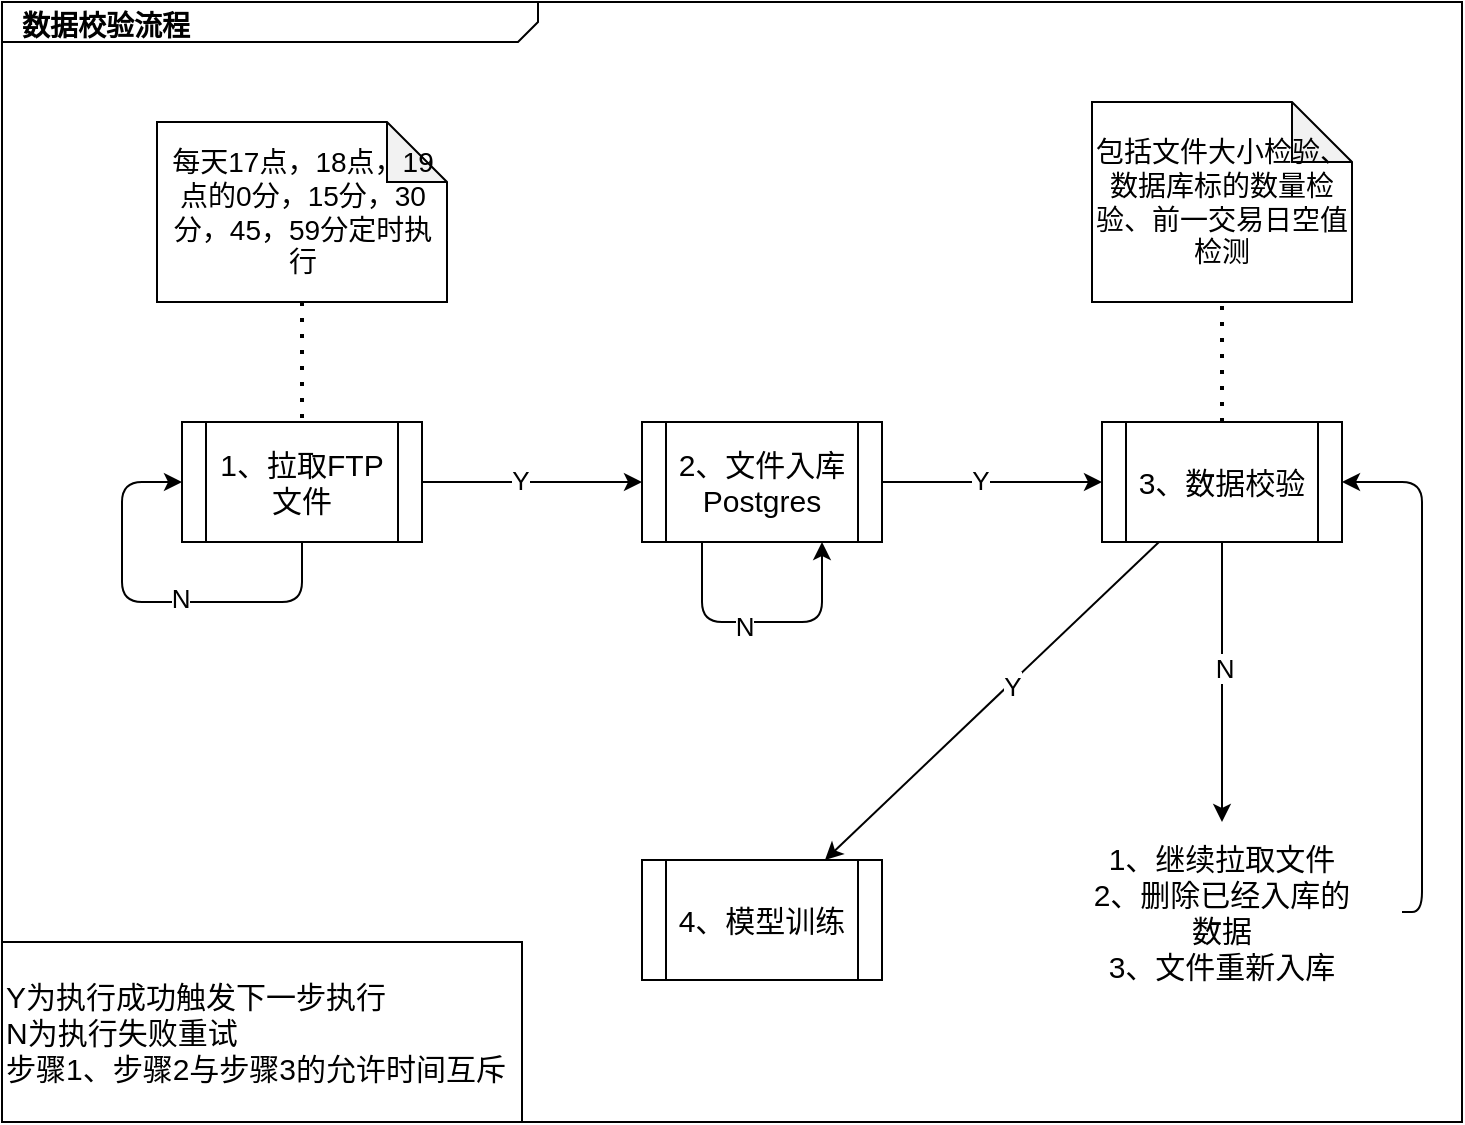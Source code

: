 <mxfile version="14.5.1" type="github">
  <diagram name="Page-1" id="929967ad-93f9-6ef4-fab6-5d389245f69c">
    <mxGraphModel dx="946" dy="540" grid="1" gridSize="10" guides="1" tooltips="1" connect="1" arrows="1" fold="1" page="1" pageScale="1.5" pageWidth="1169" pageHeight="826" background="none" math="0" shadow="0">
      <root>
        <mxCell id="0" style=";html=1;" />
        <mxCell id="1" style=";html=1;" parent="0" />
        <mxCell id="1672d66443f91eb5-1" value="&lt;p style=&quot;margin: 4px 0px 0px 10px ; text-align: left ; font-size: 14px&quot;&gt;&lt;b&gt;&lt;font style=&quot;font-size: 14px&quot;&gt;数据校验流程&lt;/font&gt;&lt;/b&gt;&lt;/p&gt;&lt;p style=&quot;margin: 4px 0px 0px 10px ; text-align: left ; font-size: 14px&quot;&gt;&lt;b&gt;&lt;br&gt;&lt;/b&gt;&lt;/p&gt;" style="html=1;strokeWidth=1;shape=mxgraph.sysml.package;html=1;overflow=fill;whiteSpace=wrap;fillColor=none;gradientColor=none;fontSize=12;align=center;labelX=268.06;" parent="1" vertex="1">
          <mxGeometry x="320" y="160" width="730" height="560" as="geometry" />
        </mxCell>
        <mxCell id="1672d66443f91eb5-21" style="edgeStyle=none;rounded=0;html=1;dashed=1;endArrow=none;endFill=0;jettySize=auto;orthogonalLoop=1;" parent="1" edge="1">
          <mxGeometry relative="1" as="geometry">
            <mxPoint x="1137.417" y="605" as="sourcePoint" />
          </mxGeometry>
        </mxCell>
        <mxCell id="1672d66443f91eb5-18" style="edgeStyle=orthogonalEdgeStyle;rounded=0;html=1;endArrow=circlePlus;endFill=0;jettySize=auto;orthogonalLoop=1;entryX=0.75;entryY=1;" parent="1" edge="1">
          <mxGeometry relative="1" as="geometry">
            <Array as="points">
              <mxPoint x="1017" y="625" />
              <mxPoint x="757" y="625" />
            </Array>
            <mxPoint x="757" y="605" as="targetPoint" />
          </mxGeometry>
        </mxCell>
        <mxCell id="1672d66443f91eb5-22" style="edgeStyle=none;rounded=0;html=1;dashed=1;endArrow=none;endFill=0;jettySize=auto;orthogonalLoop=1;" parent="1" edge="1">
          <mxGeometry relative="1" as="geometry">
            <mxPoint x="1017.0" y="425" as="targetPoint" />
          </mxGeometry>
        </mxCell>
        <mxCell id="YW8MqsATVoZjDShnHfKY-1" value="&lt;font style=&quot;font-size: 15px&quot;&gt;1、拉取FTP文件&lt;/font&gt;" style="shape=process;whiteSpace=wrap;html=1;backgroundOutline=1;" parent="1" vertex="1">
          <mxGeometry x="410" y="370" width="120" height="60" as="geometry" />
        </mxCell>
        <mxCell id="YW8MqsATVoZjDShnHfKY-3" value="" style="endArrow=classic;html=1;exitX=0.5;exitY=1;exitDx=0;exitDy=0;entryX=0;entryY=0.5;entryDx=0;entryDy=0;" parent="1" source="YW8MqsATVoZjDShnHfKY-1" target="YW8MqsATVoZjDShnHfKY-1" edge="1">
          <mxGeometry width="50" height="50" relative="1" as="geometry">
            <mxPoint x="770" y="650" as="sourcePoint" />
            <mxPoint x="820" y="600" as="targetPoint" />
            <Array as="points">
              <mxPoint x="470" y="460" />
              <mxPoint x="380" y="460" />
              <mxPoint x="380" y="400" />
            </Array>
          </mxGeometry>
        </mxCell>
        <mxCell id="YW8MqsATVoZjDShnHfKY-4" value="N" style="edgeLabel;html=1;align=center;verticalAlign=middle;resizable=0;points=[];fontSize=13;" parent="YW8MqsATVoZjDShnHfKY-3" vertex="1" connectable="0">
          <mxGeometry x="-0.129" y="-2" relative="1" as="geometry">
            <mxPoint as="offset" />
          </mxGeometry>
        </mxCell>
        <mxCell id="YW8MqsATVoZjDShnHfKY-5" value="" style="endArrow=classic;html=1;exitX=1;exitY=0.5;exitDx=0;exitDy=0;entryX=0;entryY=0.5;entryDx=0;entryDy=0;" parent="1" source="YW8MqsATVoZjDShnHfKY-1" target="YW8MqsATVoZjDShnHfKY-6" edge="1">
          <mxGeometry width="50" height="50" relative="1" as="geometry">
            <mxPoint x="770" y="650" as="sourcePoint" />
            <mxPoint x="820" y="600" as="targetPoint" />
          </mxGeometry>
        </mxCell>
        <mxCell id="YW8MqsATVoZjDShnHfKY-7" value="Y" style="edgeLabel;html=1;align=center;verticalAlign=middle;resizable=0;points=[];fontSize=13;" parent="YW8MqsATVoZjDShnHfKY-5" vertex="1" connectable="0">
          <mxGeometry x="-0.106" y="1" relative="1" as="geometry">
            <mxPoint as="offset" />
          </mxGeometry>
        </mxCell>
        <mxCell id="YW8MqsATVoZjDShnHfKY-6" value="&lt;font style=&quot;font-size: 15px&quot;&gt;2、文件入库Postgres&lt;/font&gt;" style="shape=process;whiteSpace=wrap;html=1;backgroundOutline=1;" parent="1" vertex="1">
          <mxGeometry x="640" y="370" width="120" height="60" as="geometry" />
        </mxCell>
        <mxCell id="YW8MqsATVoZjDShnHfKY-8" value="" style="endArrow=classic;html=1;exitX=0.25;exitY=1;exitDx=0;exitDy=0;entryX=0.75;entryY=1;entryDx=0;entryDy=0;" parent="1" source="YW8MqsATVoZjDShnHfKY-6" target="YW8MqsATVoZjDShnHfKY-6" edge="1">
          <mxGeometry width="50" height="50" relative="1" as="geometry">
            <mxPoint x="480" y="440" as="sourcePoint" />
            <mxPoint x="420" y="410" as="targetPoint" />
            <Array as="points">
              <mxPoint x="670" y="470" />
              <mxPoint x="730" y="470" />
            </Array>
          </mxGeometry>
        </mxCell>
        <mxCell id="YW8MqsATVoZjDShnHfKY-9" value="N" style="edgeLabel;html=1;align=center;verticalAlign=middle;resizable=0;points=[];fontSize=13;" parent="YW8MqsATVoZjDShnHfKY-8" vertex="1" connectable="0">
          <mxGeometry x="-0.129" y="-2" relative="1" as="geometry">
            <mxPoint as="offset" />
          </mxGeometry>
        </mxCell>
        <mxCell id="YW8MqsATVoZjDShnHfKY-10" value="&lt;font style=&quot;font-size: 15px&quot;&gt;3、数据校验&lt;/font&gt;" style="shape=process;whiteSpace=wrap;html=1;backgroundOutline=1;" parent="1" vertex="1">
          <mxGeometry x="870" y="370" width="120" height="60" as="geometry" />
        </mxCell>
        <mxCell id="YW8MqsATVoZjDShnHfKY-11" value="&lt;font style=&quot;font-size: 14px&quot;&gt;包括文件大小检验、数据库标的数量检验、前一交易日空值检测&lt;/font&gt;" style="shape=note;whiteSpace=wrap;html=1;backgroundOutline=1;darkOpacity=0.05;fontSize=13;" parent="1" vertex="1">
          <mxGeometry x="865" y="210" width="130" height="100" as="geometry" />
        </mxCell>
        <mxCell id="YW8MqsATVoZjDShnHfKY-12" value="" style="endArrow=none;dashed=1;html=1;dashPattern=1 3;strokeWidth=2;fontSize=13;" parent="1" source="YW8MqsATVoZjDShnHfKY-10" target="YW8MqsATVoZjDShnHfKY-11" edge="1">
          <mxGeometry width="50" height="50" relative="1" as="geometry">
            <mxPoint x="770" y="650" as="sourcePoint" />
            <mxPoint x="820" y="600" as="targetPoint" />
          </mxGeometry>
        </mxCell>
        <mxCell id="YW8MqsATVoZjDShnHfKY-13" value="" style="endArrow=classic;html=1;" parent="1" source="YW8MqsATVoZjDShnHfKY-6" target="YW8MqsATVoZjDShnHfKY-10" edge="1">
          <mxGeometry width="50" height="50" relative="1" as="geometry">
            <mxPoint x="767" y="399.41" as="sourcePoint" />
            <mxPoint x="870" y="399" as="targetPoint" />
          </mxGeometry>
        </mxCell>
        <mxCell id="YW8MqsATVoZjDShnHfKY-14" value="Y" style="edgeLabel;html=1;align=center;verticalAlign=middle;resizable=0;points=[];fontSize=13;" parent="YW8MqsATVoZjDShnHfKY-13" vertex="1" connectable="0">
          <mxGeometry x="-0.106" y="1" relative="1" as="geometry">
            <mxPoint as="offset" />
          </mxGeometry>
        </mxCell>
        <mxCell id="YW8MqsATVoZjDShnHfKY-15" value="&lt;font style=&quot;font-size: 15px&quot;&gt;4、模型训练&lt;/font&gt;" style="shape=process;whiteSpace=wrap;html=1;backgroundOutline=1;" parent="1" vertex="1">
          <mxGeometry x="640" y="589" width="120" height="60" as="geometry" />
        </mxCell>
        <mxCell id="YW8MqsATVoZjDShnHfKY-16" value="&lt;font style=&quot;font-size: 14px&quot;&gt;每天17点，18点，19点的0分，15分，30分，45，59分定时执行&lt;/font&gt;" style="shape=note;whiteSpace=wrap;html=1;backgroundOutline=1;darkOpacity=0.05;fontSize=13;" parent="1" vertex="1">
          <mxGeometry x="397.5" y="220" width="145" height="90" as="geometry" />
        </mxCell>
        <mxCell id="YW8MqsATVoZjDShnHfKY-17" value="" style="endArrow=none;dashed=1;html=1;dashPattern=1 3;strokeWidth=2;fontSize=13;" parent="1" source="YW8MqsATVoZjDShnHfKY-16" target="YW8MqsATVoZjDShnHfKY-1" edge="1">
          <mxGeometry width="50" height="50" relative="1" as="geometry">
            <mxPoint x="300" y="399.41" as="sourcePoint" />
            <mxPoint x="410" y="399.41" as="targetPoint" />
          </mxGeometry>
        </mxCell>
        <mxCell id="YW8MqsATVoZjDShnHfKY-18" value="&lt;font style=&quot;font-size: 15px&quot;&gt;1、继续拉取文件&lt;br&gt;2、删除已经入库的数据&lt;br&gt;3、文件重新入库&lt;/font&gt;" style="shape=process;whiteSpace=wrap;html=1;backgroundOutline=1;strokeColor=none;" parent="1" vertex="1">
          <mxGeometry x="840" y="570" width="180" height="90" as="geometry" />
        </mxCell>
        <mxCell id="YW8MqsATVoZjDShnHfKY-19" value="" style="endArrow=classic;html=1;" parent="1" source="YW8MqsATVoZjDShnHfKY-10" target="YW8MqsATVoZjDShnHfKY-18" edge="1">
          <mxGeometry width="50" height="50" relative="1" as="geometry">
            <mxPoint x="770" y="410" as="sourcePoint" />
            <mxPoint x="880" y="410" as="targetPoint" />
          </mxGeometry>
        </mxCell>
        <mxCell id="YW8MqsATVoZjDShnHfKY-20" value="N" style="edgeLabel;html=1;align=center;verticalAlign=middle;resizable=0;points=[];fontSize=13;" parent="YW8MqsATVoZjDShnHfKY-19" vertex="1" connectable="0">
          <mxGeometry x="-0.106" y="1" relative="1" as="geometry">
            <mxPoint as="offset" />
          </mxGeometry>
        </mxCell>
        <mxCell id="YW8MqsATVoZjDShnHfKY-21" value="" style="endArrow=classic;html=1;" parent="1" source="YW8MqsATVoZjDShnHfKY-10" target="YW8MqsATVoZjDShnHfKY-15" edge="1">
          <mxGeometry width="50" height="50" relative="1" as="geometry">
            <mxPoint x="940" y="440" as="sourcePoint" />
            <mxPoint x="940" y="580" as="targetPoint" />
          </mxGeometry>
        </mxCell>
        <mxCell id="YW8MqsATVoZjDShnHfKY-22" value="Y" style="edgeLabel;html=1;align=center;verticalAlign=middle;resizable=0;points=[];fontSize=13;" parent="YW8MqsATVoZjDShnHfKY-21" vertex="1" connectable="0">
          <mxGeometry x="-0.106" y="1" relative="1" as="geometry">
            <mxPoint as="offset" />
          </mxGeometry>
        </mxCell>
        <mxCell id="YW8MqsATVoZjDShnHfKY-24" value="" style="endArrow=classic;html=1;entryX=1;entryY=0.5;entryDx=0;entryDy=0;exitX=1;exitY=0.5;exitDx=0;exitDy=0;" parent="1" source="YW8MqsATVoZjDShnHfKY-18" target="YW8MqsATVoZjDShnHfKY-10" edge="1">
          <mxGeometry width="50" height="50" relative="1" as="geometry">
            <mxPoint x="940" y="580" as="sourcePoint" />
            <mxPoint x="940" y="440" as="targetPoint" />
            <Array as="points">
              <mxPoint x="1030" y="615" />
              <mxPoint x="1030" y="400" />
            </Array>
          </mxGeometry>
        </mxCell>
        <mxCell id="YW8MqsATVoZjDShnHfKY-27" value="&lt;span style=&quot;font-size: 15px&quot;&gt;Y为执行成功触发下一步执行&lt;br&gt;N为执行失败重试&lt;br&gt;步骤1、步骤2与步骤3的允许时间互斥&lt;br&gt;&lt;/span&gt;" style="text;html=1;fillColor=none;align=left;verticalAlign=middle;whiteSpace=wrap;rounded=0;fontSize=13;strokeColor=#000000;" parent="1" vertex="1">
          <mxGeometry x="320" y="630" width="260" height="90" as="geometry" />
        </mxCell>
      </root>
    </mxGraphModel>
  </diagram>
</mxfile>
